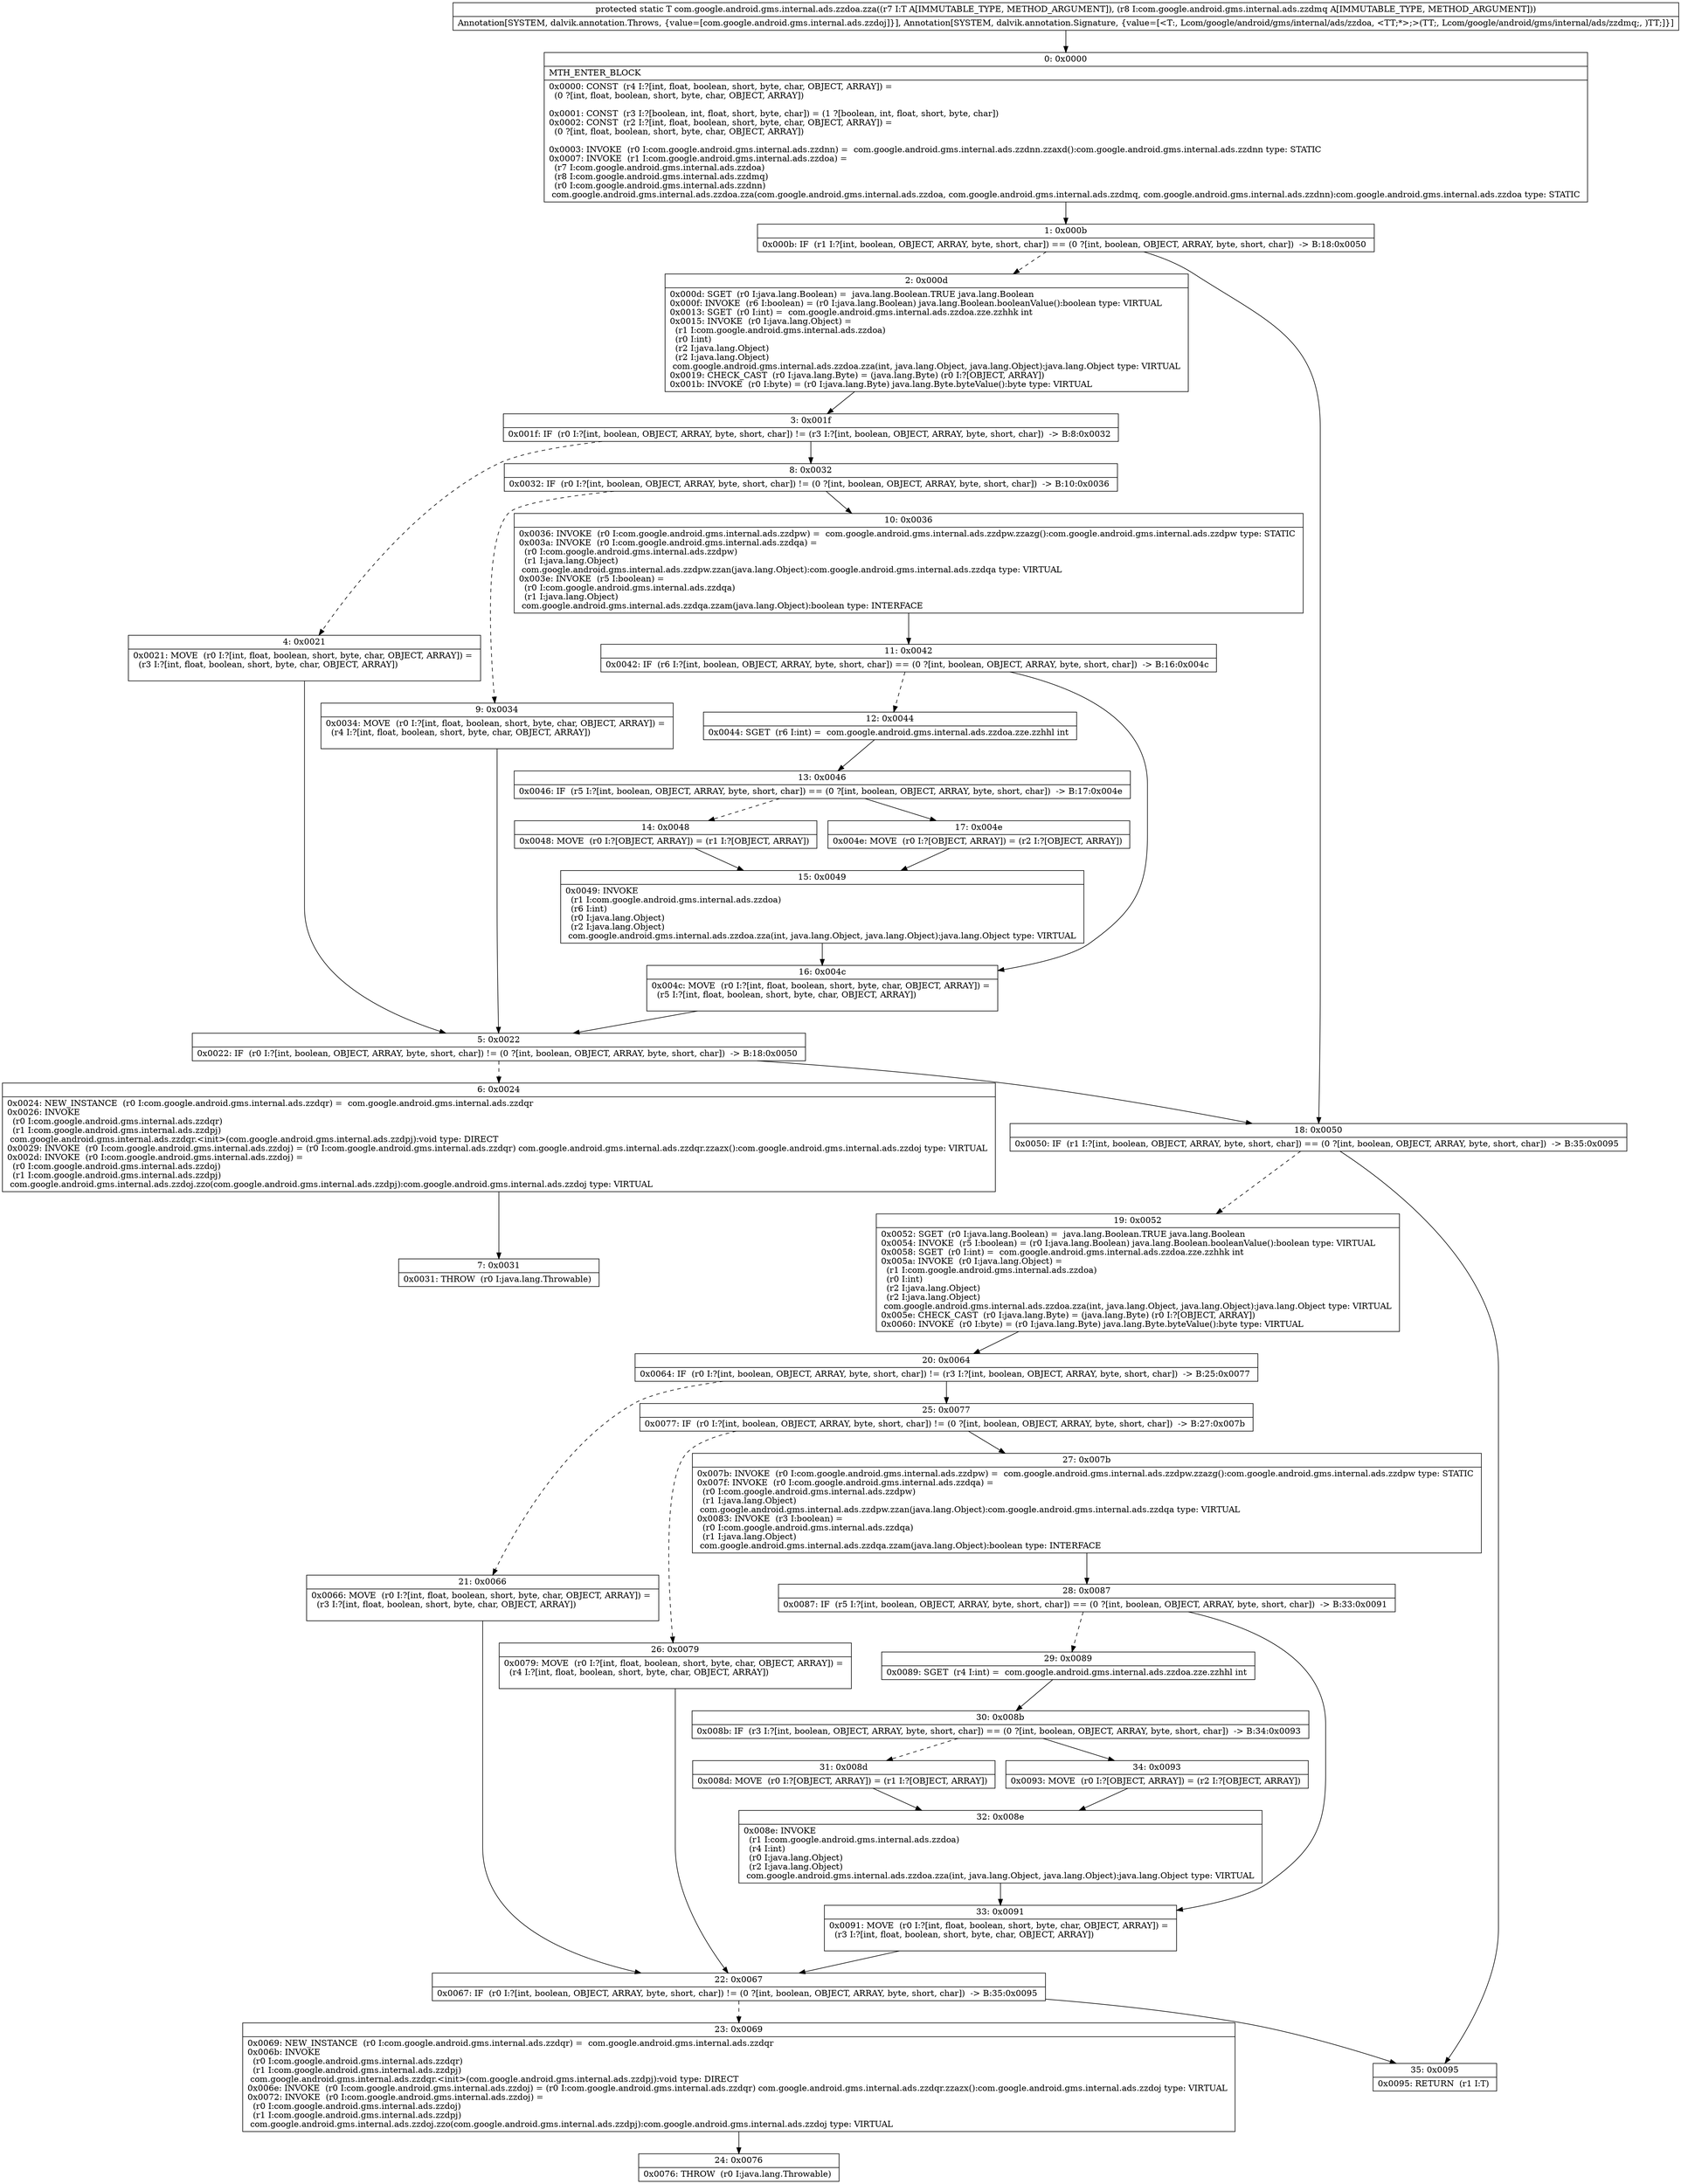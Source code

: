 digraph "CFG forcom.google.android.gms.internal.ads.zzdoa.zza(Lcom\/google\/android\/gms\/internal\/ads\/zzdoa;Lcom\/google\/android\/gms\/internal\/ads\/zzdmq;)Lcom\/google\/android\/gms\/internal\/ads\/zzdoa;" {
Node_0 [shape=record,label="{0\:\ 0x0000|MTH_ENTER_BLOCK\l|0x0000: CONST  (r4 I:?[int, float, boolean, short, byte, char, OBJECT, ARRAY]) = \l  (0 ?[int, float, boolean, short, byte, char, OBJECT, ARRAY])\l \l0x0001: CONST  (r3 I:?[boolean, int, float, short, byte, char]) = (1 ?[boolean, int, float, short, byte, char]) \l0x0002: CONST  (r2 I:?[int, float, boolean, short, byte, char, OBJECT, ARRAY]) = \l  (0 ?[int, float, boolean, short, byte, char, OBJECT, ARRAY])\l \l0x0003: INVOKE  (r0 I:com.google.android.gms.internal.ads.zzdnn) =  com.google.android.gms.internal.ads.zzdnn.zzaxd():com.google.android.gms.internal.ads.zzdnn type: STATIC \l0x0007: INVOKE  (r1 I:com.google.android.gms.internal.ads.zzdoa) = \l  (r7 I:com.google.android.gms.internal.ads.zzdoa)\l  (r8 I:com.google.android.gms.internal.ads.zzdmq)\l  (r0 I:com.google.android.gms.internal.ads.zzdnn)\l com.google.android.gms.internal.ads.zzdoa.zza(com.google.android.gms.internal.ads.zzdoa, com.google.android.gms.internal.ads.zzdmq, com.google.android.gms.internal.ads.zzdnn):com.google.android.gms.internal.ads.zzdoa type: STATIC \l}"];
Node_1 [shape=record,label="{1\:\ 0x000b|0x000b: IF  (r1 I:?[int, boolean, OBJECT, ARRAY, byte, short, char]) == (0 ?[int, boolean, OBJECT, ARRAY, byte, short, char])  \-\> B:18:0x0050 \l}"];
Node_2 [shape=record,label="{2\:\ 0x000d|0x000d: SGET  (r0 I:java.lang.Boolean) =  java.lang.Boolean.TRUE java.lang.Boolean \l0x000f: INVOKE  (r6 I:boolean) = (r0 I:java.lang.Boolean) java.lang.Boolean.booleanValue():boolean type: VIRTUAL \l0x0013: SGET  (r0 I:int) =  com.google.android.gms.internal.ads.zzdoa.zze.zzhhk int \l0x0015: INVOKE  (r0 I:java.lang.Object) = \l  (r1 I:com.google.android.gms.internal.ads.zzdoa)\l  (r0 I:int)\l  (r2 I:java.lang.Object)\l  (r2 I:java.lang.Object)\l com.google.android.gms.internal.ads.zzdoa.zza(int, java.lang.Object, java.lang.Object):java.lang.Object type: VIRTUAL \l0x0019: CHECK_CAST  (r0 I:java.lang.Byte) = (java.lang.Byte) (r0 I:?[OBJECT, ARRAY]) \l0x001b: INVOKE  (r0 I:byte) = (r0 I:java.lang.Byte) java.lang.Byte.byteValue():byte type: VIRTUAL \l}"];
Node_3 [shape=record,label="{3\:\ 0x001f|0x001f: IF  (r0 I:?[int, boolean, OBJECT, ARRAY, byte, short, char]) != (r3 I:?[int, boolean, OBJECT, ARRAY, byte, short, char])  \-\> B:8:0x0032 \l}"];
Node_4 [shape=record,label="{4\:\ 0x0021|0x0021: MOVE  (r0 I:?[int, float, boolean, short, byte, char, OBJECT, ARRAY]) = \l  (r3 I:?[int, float, boolean, short, byte, char, OBJECT, ARRAY])\l \l}"];
Node_5 [shape=record,label="{5\:\ 0x0022|0x0022: IF  (r0 I:?[int, boolean, OBJECT, ARRAY, byte, short, char]) != (0 ?[int, boolean, OBJECT, ARRAY, byte, short, char])  \-\> B:18:0x0050 \l}"];
Node_6 [shape=record,label="{6\:\ 0x0024|0x0024: NEW_INSTANCE  (r0 I:com.google.android.gms.internal.ads.zzdqr) =  com.google.android.gms.internal.ads.zzdqr \l0x0026: INVOKE  \l  (r0 I:com.google.android.gms.internal.ads.zzdqr)\l  (r1 I:com.google.android.gms.internal.ads.zzdpj)\l com.google.android.gms.internal.ads.zzdqr.\<init\>(com.google.android.gms.internal.ads.zzdpj):void type: DIRECT \l0x0029: INVOKE  (r0 I:com.google.android.gms.internal.ads.zzdoj) = (r0 I:com.google.android.gms.internal.ads.zzdqr) com.google.android.gms.internal.ads.zzdqr.zzazx():com.google.android.gms.internal.ads.zzdoj type: VIRTUAL \l0x002d: INVOKE  (r0 I:com.google.android.gms.internal.ads.zzdoj) = \l  (r0 I:com.google.android.gms.internal.ads.zzdoj)\l  (r1 I:com.google.android.gms.internal.ads.zzdpj)\l com.google.android.gms.internal.ads.zzdoj.zzo(com.google.android.gms.internal.ads.zzdpj):com.google.android.gms.internal.ads.zzdoj type: VIRTUAL \l}"];
Node_7 [shape=record,label="{7\:\ 0x0031|0x0031: THROW  (r0 I:java.lang.Throwable) \l}"];
Node_8 [shape=record,label="{8\:\ 0x0032|0x0032: IF  (r0 I:?[int, boolean, OBJECT, ARRAY, byte, short, char]) != (0 ?[int, boolean, OBJECT, ARRAY, byte, short, char])  \-\> B:10:0x0036 \l}"];
Node_9 [shape=record,label="{9\:\ 0x0034|0x0034: MOVE  (r0 I:?[int, float, boolean, short, byte, char, OBJECT, ARRAY]) = \l  (r4 I:?[int, float, boolean, short, byte, char, OBJECT, ARRAY])\l \l}"];
Node_10 [shape=record,label="{10\:\ 0x0036|0x0036: INVOKE  (r0 I:com.google.android.gms.internal.ads.zzdpw) =  com.google.android.gms.internal.ads.zzdpw.zzazg():com.google.android.gms.internal.ads.zzdpw type: STATIC \l0x003a: INVOKE  (r0 I:com.google.android.gms.internal.ads.zzdqa) = \l  (r0 I:com.google.android.gms.internal.ads.zzdpw)\l  (r1 I:java.lang.Object)\l com.google.android.gms.internal.ads.zzdpw.zzan(java.lang.Object):com.google.android.gms.internal.ads.zzdqa type: VIRTUAL \l0x003e: INVOKE  (r5 I:boolean) = \l  (r0 I:com.google.android.gms.internal.ads.zzdqa)\l  (r1 I:java.lang.Object)\l com.google.android.gms.internal.ads.zzdqa.zzam(java.lang.Object):boolean type: INTERFACE \l}"];
Node_11 [shape=record,label="{11\:\ 0x0042|0x0042: IF  (r6 I:?[int, boolean, OBJECT, ARRAY, byte, short, char]) == (0 ?[int, boolean, OBJECT, ARRAY, byte, short, char])  \-\> B:16:0x004c \l}"];
Node_12 [shape=record,label="{12\:\ 0x0044|0x0044: SGET  (r6 I:int) =  com.google.android.gms.internal.ads.zzdoa.zze.zzhhl int \l}"];
Node_13 [shape=record,label="{13\:\ 0x0046|0x0046: IF  (r5 I:?[int, boolean, OBJECT, ARRAY, byte, short, char]) == (0 ?[int, boolean, OBJECT, ARRAY, byte, short, char])  \-\> B:17:0x004e \l}"];
Node_14 [shape=record,label="{14\:\ 0x0048|0x0048: MOVE  (r0 I:?[OBJECT, ARRAY]) = (r1 I:?[OBJECT, ARRAY]) \l}"];
Node_15 [shape=record,label="{15\:\ 0x0049|0x0049: INVOKE  \l  (r1 I:com.google.android.gms.internal.ads.zzdoa)\l  (r6 I:int)\l  (r0 I:java.lang.Object)\l  (r2 I:java.lang.Object)\l com.google.android.gms.internal.ads.zzdoa.zza(int, java.lang.Object, java.lang.Object):java.lang.Object type: VIRTUAL \l}"];
Node_16 [shape=record,label="{16\:\ 0x004c|0x004c: MOVE  (r0 I:?[int, float, boolean, short, byte, char, OBJECT, ARRAY]) = \l  (r5 I:?[int, float, boolean, short, byte, char, OBJECT, ARRAY])\l \l}"];
Node_17 [shape=record,label="{17\:\ 0x004e|0x004e: MOVE  (r0 I:?[OBJECT, ARRAY]) = (r2 I:?[OBJECT, ARRAY]) \l}"];
Node_18 [shape=record,label="{18\:\ 0x0050|0x0050: IF  (r1 I:?[int, boolean, OBJECT, ARRAY, byte, short, char]) == (0 ?[int, boolean, OBJECT, ARRAY, byte, short, char])  \-\> B:35:0x0095 \l}"];
Node_19 [shape=record,label="{19\:\ 0x0052|0x0052: SGET  (r0 I:java.lang.Boolean) =  java.lang.Boolean.TRUE java.lang.Boolean \l0x0054: INVOKE  (r5 I:boolean) = (r0 I:java.lang.Boolean) java.lang.Boolean.booleanValue():boolean type: VIRTUAL \l0x0058: SGET  (r0 I:int) =  com.google.android.gms.internal.ads.zzdoa.zze.zzhhk int \l0x005a: INVOKE  (r0 I:java.lang.Object) = \l  (r1 I:com.google.android.gms.internal.ads.zzdoa)\l  (r0 I:int)\l  (r2 I:java.lang.Object)\l  (r2 I:java.lang.Object)\l com.google.android.gms.internal.ads.zzdoa.zza(int, java.lang.Object, java.lang.Object):java.lang.Object type: VIRTUAL \l0x005e: CHECK_CAST  (r0 I:java.lang.Byte) = (java.lang.Byte) (r0 I:?[OBJECT, ARRAY]) \l0x0060: INVOKE  (r0 I:byte) = (r0 I:java.lang.Byte) java.lang.Byte.byteValue():byte type: VIRTUAL \l}"];
Node_20 [shape=record,label="{20\:\ 0x0064|0x0064: IF  (r0 I:?[int, boolean, OBJECT, ARRAY, byte, short, char]) != (r3 I:?[int, boolean, OBJECT, ARRAY, byte, short, char])  \-\> B:25:0x0077 \l}"];
Node_21 [shape=record,label="{21\:\ 0x0066|0x0066: MOVE  (r0 I:?[int, float, boolean, short, byte, char, OBJECT, ARRAY]) = \l  (r3 I:?[int, float, boolean, short, byte, char, OBJECT, ARRAY])\l \l}"];
Node_22 [shape=record,label="{22\:\ 0x0067|0x0067: IF  (r0 I:?[int, boolean, OBJECT, ARRAY, byte, short, char]) != (0 ?[int, boolean, OBJECT, ARRAY, byte, short, char])  \-\> B:35:0x0095 \l}"];
Node_23 [shape=record,label="{23\:\ 0x0069|0x0069: NEW_INSTANCE  (r0 I:com.google.android.gms.internal.ads.zzdqr) =  com.google.android.gms.internal.ads.zzdqr \l0x006b: INVOKE  \l  (r0 I:com.google.android.gms.internal.ads.zzdqr)\l  (r1 I:com.google.android.gms.internal.ads.zzdpj)\l com.google.android.gms.internal.ads.zzdqr.\<init\>(com.google.android.gms.internal.ads.zzdpj):void type: DIRECT \l0x006e: INVOKE  (r0 I:com.google.android.gms.internal.ads.zzdoj) = (r0 I:com.google.android.gms.internal.ads.zzdqr) com.google.android.gms.internal.ads.zzdqr.zzazx():com.google.android.gms.internal.ads.zzdoj type: VIRTUAL \l0x0072: INVOKE  (r0 I:com.google.android.gms.internal.ads.zzdoj) = \l  (r0 I:com.google.android.gms.internal.ads.zzdoj)\l  (r1 I:com.google.android.gms.internal.ads.zzdpj)\l com.google.android.gms.internal.ads.zzdoj.zzo(com.google.android.gms.internal.ads.zzdpj):com.google.android.gms.internal.ads.zzdoj type: VIRTUAL \l}"];
Node_24 [shape=record,label="{24\:\ 0x0076|0x0076: THROW  (r0 I:java.lang.Throwable) \l}"];
Node_25 [shape=record,label="{25\:\ 0x0077|0x0077: IF  (r0 I:?[int, boolean, OBJECT, ARRAY, byte, short, char]) != (0 ?[int, boolean, OBJECT, ARRAY, byte, short, char])  \-\> B:27:0x007b \l}"];
Node_26 [shape=record,label="{26\:\ 0x0079|0x0079: MOVE  (r0 I:?[int, float, boolean, short, byte, char, OBJECT, ARRAY]) = \l  (r4 I:?[int, float, boolean, short, byte, char, OBJECT, ARRAY])\l \l}"];
Node_27 [shape=record,label="{27\:\ 0x007b|0x007b: INVOKE  (r0 I:com.google.android.gms.internal.ads.zzdpw) =  com.google.android.gms.internal.ads.zzdpw.zzazg():com.google.android.gms.internal.ads.zzdpw type: STATIC \l0x007f: INVOKE  (r0 I:com.google.android.gms.internal.ads.zzdqa) = \l  (r0 I:com.google.android.gms.internal.ads.zzdpw)\l  (r1 I:java.lang.Object)\l com.google.android.gms.internal.ads.zzdpw.zzan(java.lang.Object):com.google.android.gms.internal.ads.zzdqa type: VIRTUAL \l0x0083: INVOKE  (r3 I:boolean) = \l  (r0 I:com.google.android.gms.internal.ads.zzdqa)\l  (r1 I:java.lang.Object)\l com.google.android.gms.internal.ads.zzdqa.zzam(java.lang.Object):boolean type: INTERFACE \l}"];
Node_28 [shape=record,label="{28\:\ 0x0087|0x0087: IF  (r5 I:?[int, boolean, OBJECT, ARRAY, byte, short, char]) == (0 ?[int, boolean, OBJECT, ARRAY, byte, short, char])  \-\> B:33:0x0091 \l}"];
Node_29 [shape=record,label="{29\:\ 0x0089|0x0089: SGET  (r4 I:int) =  com.google.android.gms.internal.ads.zzdoa.zze.zzhhl int \l}"];
Node_30 [shape=record,label="{30\:\ 0x008b|0x008b: IF  (r3 I:?[int, boolean, OBJECT, ARRAY, byte, short, char]) == (0 ?[int, boolean, OBJECT, ARRAY, byte, short, char])  \-\> B:34:0x0093 \l}"];
Node_31 [shape=record,label="{31\:\ 0x008d|0x008d: MOVE  (r0 I:?[OBJECT, ARRAY]) = (r1 I:?[OBJECT, ARRAY]) \l}"];
Node_32 [shape=record,label="{32\:\ 0x008e|0x008e: INVOKE  \l  (r1 I:com.google.android.gms.internal.ads.zzdoa)\l  (r4 I:int)\l  (r0 I:java.lang.Object)\l  (r2 I:java.lang.Object)\l com.google.android.gms.internal.ads.zzdoa.zza(int, java.lang.Object, java.lang.Object):java.lang.Object type: VIRTUAL \l}"];
Node_33 [shape=record,label="{33\:\ 0x0091|0x0091: MOVE  (r0 I:?[int, float, boolean, short, byte, char, OBJECT, ARRAY]) = \l  (r3 I:?[int, float, boolean, short, byte, char, OBJECT, ARRAY])\l \l}"];
Node_34 [shape=record,label="{34\:\ 0x0093|0x0093: MOVE  (r0 I:?[OBJECT, ARRAY]) = (r2 I:?[OBJECT, ARRAY]) \l}"];
Node_35 [shape=record,label="{35\:\ 0x0095|0x0095: RETURN  (r1 I:T) \l}"];
MethodNode[shape=record,label="{protected static T com.google.android.gms.internal.ads.zzdoa.zza((r7 I:T A[IMMUTABLE_TYPE, METHOD_ARGUMENT]), (r8 I:com.google.android.gms.internal.ads.zzdmq A[IMMUTABLE_TYPE, METHOD_ARGUMENT]))  | Annotation[SYSTEM, dalvik.annotation.Throws, \{value=[com.google.android.gms.internal.ads.zzdoj]\}], Annotation[SYSTEM, dalvik.annotation.Signature, \{value=[\<T:, Lcom\/google\/android\/gms\/internal\/ads\/zzdoa, \<TT;*\>;\>(TT;, Lcom\/google\/android\/gms\/internal\/ads\/zzdmq;, )TT;]\}]\l}"];
MethodNode -> Node_0;
Node_0 -> Node_1;
Node_1 -> Node_2[style=dashed];
Node_1 -> Node_18;
Node_2 -> Node_3;
Node_3 -> Node_4[style=dashed];
Node_3 -> Node_8;
Node_4 -> Node_5;
Node_5 -> Node_6[style=dashed];
Node_5 -> Node_18;
Node_6 -> Node_7;
Node_8 -> Node_9[style=dashed];
Node_8 -> Node_10;
Node_9 -> Node_5;
Node_10 -> Node_11;
Node_11 -> Node_12[style=dashed];
Node_11 -> Node_16;
Node_12 -> Node_13;
Node_13 -> Node_14[style=dashed];
Node_13 -> Node_17;
Node_14 -> Node_15;
Node_15 -> Node_16;
Node_16 -> Node_5;
Node_17 -> Node_15;
Node_18 -> Node_19[style=dashed];
Node_18 -> Node_35;
Node_19 -> Node_20;
Node_20 -> Node_21[style=dashed];
Node_20 -> Node_25;
Node_21 -> Node_22;
Node_22 -> Node_23[style=dashed];
Node_22 -> Node_35;
Node_23 -> Node_24;
Node_25 -> Node_26[style=dashed];
Node_25 -> Node_27;
Node_26 -> Node_22;
Node_27 -> Node_28;
Node_28 -> Node_29[style=dashed];
Node_28 -> Node_33;
Node_29 -> Node_30;
Node_30 -> Node_31[style=dashed];
Node_30 -> Node_34;
Node_31 -> Node_32;
Node_32 -> Node_33;
Node_33 -> Node_22;
Node_34 -> Node_32;
}

